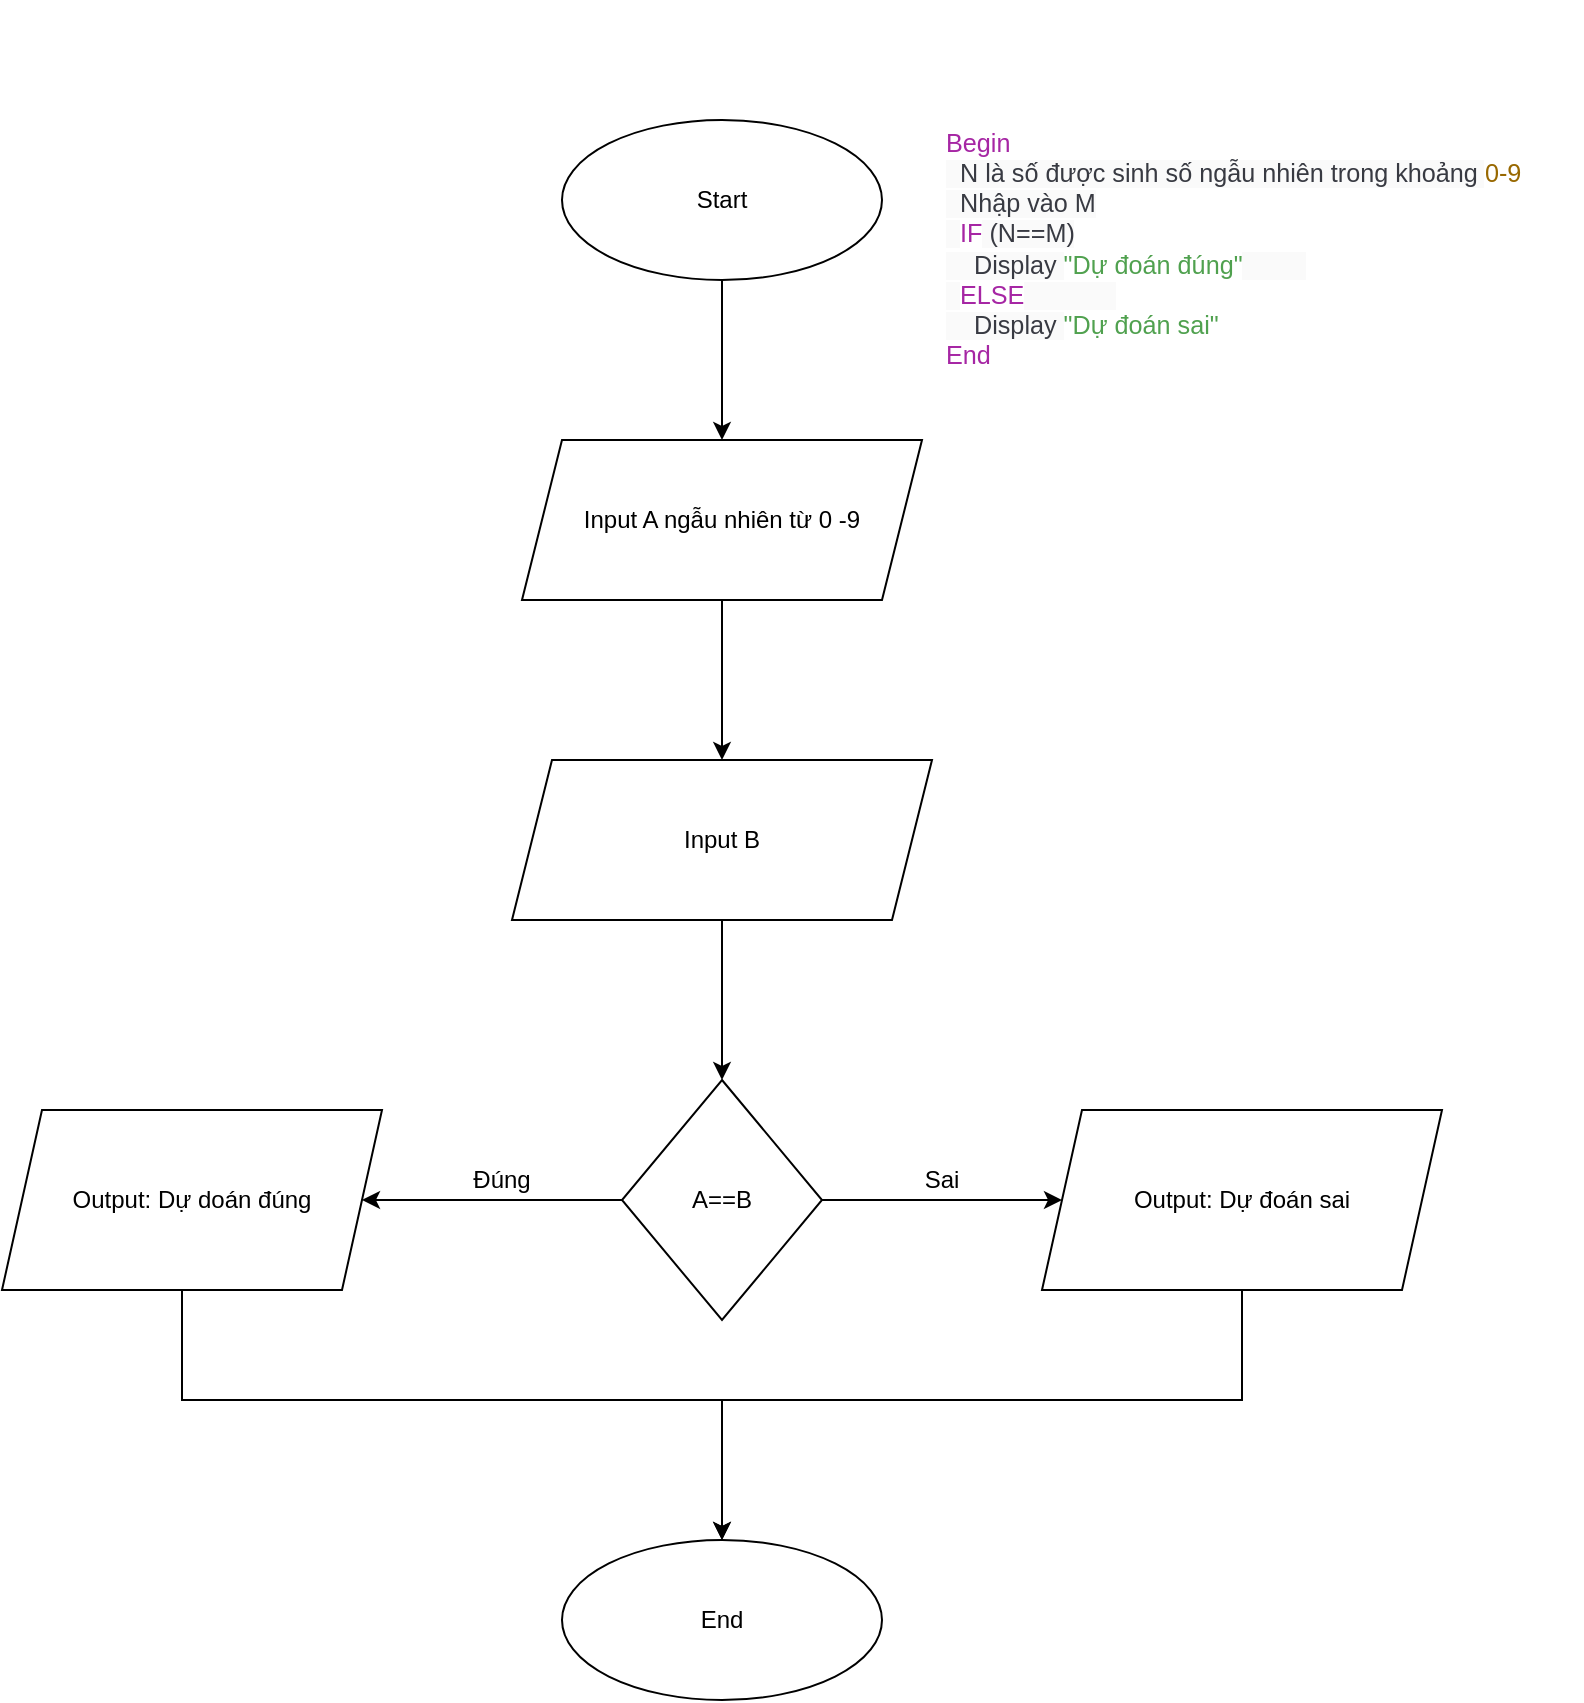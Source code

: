 <mxfile version="14.6.9" type="github">
  <diagram id="UwzIVc6JB4Aw03qsA5c4" name="Page-1">
    <mxGraphModel dx="1422" dy="828" grid="1" gridSize="10" guides="1" tooltips="1" connect="1" arrows="1" fold="1" page="1" pageScale="1" pageWidth="827" pageHeight="1169" math="0" shadow="0">
      <root>
        <mxCell id="0" />
        <mxCell id="1" parent="0" />
        <mxCell id="EmAdvTEpXKka15vgLHW7-1" value="Start" style="ellipse;whiteSpace=wrap;html=1;" vertex="1" parent="1">
          <mxGeometry x="320" y="80" width="160" height="80" as="geometry" />
        </mxCell>
        <mxCell id="EmAdvTEpXKka15vgLHW7-7" value="" style="edgeStyle=orthogonalEdgeStyle;rounded=0;orthogonalLoop=1;jettySize=auto;html=1;" edge="1" parent="1" source="EmAdvTEpXKka15vgLHW7-2" target="EmAdvTEpXKka15vgLHW7-4">
          <mxGeometry relative="1" as="geometry" />
        </mxCell>
        <mxCell id="EmAdvTEpXKka15vgLHW7-2" value="Input A ngẫu nhiên từ 0 -9" style="shape=parallelogram;perimeter=parallelogramPerimeter;whiteSpace=wrap;html=1;fixedSize=1;" vertex="1" parent="1">
          <mxGeometry x="300" y="240" width="200" height="80" as="geometry" />
        </mxCell>
        <mxCell id="EmAdvTEpXKka15vgLHW7-3" value="" style="endArrow=classic;html=1;exitX=0.5;exitY=1;exitDx=0;exitDy=0;" edge="1" parent="1" source="EmAdvTEpXKka15vgLHW7-1" target="EmAdvTEpXKka15vgLHW7-2">
          <mxGeometry width="50" height="50" relative="1" as="geometry">
            <mxPoint x="390" y="430" as="sourcePoint" />
            <mxPoint x="440" y="380" as="targetPoint" />
          </mxGeometry>
        </mxCell>
        <mxCell id="EmAdvTEpXKka15vgLHW7-9" value="" style="edgeStyle=orthogonalEdgeStyle;rounded=0;orthogonalLoop=1;jettySize=auto;html=1;" edge="1" parent="1" source="EmAdvTEpXKka15vgLHW7-4" target="EmAdvTEpXKka15vgLHW7-8">
          <mxGeometry relative="1" as="geometry" />
        </mxCell>
        <mxCell id="EmAdvTEpXKka15vgLHW7-4" value="Input B" style="shape=parallelogram;perimeter=parallelogramPerimeter;whiteSpace=wrap;html=1;fixedSize=1;" vertex="1" parent="1">
          <mxGeometry x="295" y="400" width="210" height="80" as="geometry" />
        </mxCell>
        <mxCell id="EmAdvTEpXKka15vgLHW7-11" value="" style="edgeStyle=orthogonalEdgeStyle;rounded=0;orthogonalLoop=1;jettySize=auto;html=1;" edge="1" parent="1" source="EmAdvTEpXKka15vgLHW7-8" target="EmAdvTEpXKka15vgLHW7-10">
          <mxGeometry relative="1" as="geometry" />
        </mxCell>
        <mxCell id="EmAdvTEpXKka15vgLHW7-14" value="" style="edgeStyle=orthogonalEdgeStyle;rounded=0;orthogonalLoop=1;jettySize=auto;html=1;" edge="1" parent="1" source="EmAdvTEpXKka15vgLHW7-8" target="EmAdvTEpXKka15vgLHW7-13">
          <mxGeometry relative="1" as="geometry" />
        </mxCell>
        <mxCell id="EmAdvTEpXKka15vgLHW7-8" value="A==B" style="rhombus;whiteSpace=wrap;html=1;" vertex="1" parent="1">
          <mxGeometry x="350" y="560" width="100" height="120" as="geometry" />
        </mxCell>
        <mxCell id="EmAdvTEpXKka15vgLHW7-18" value="" style="edgeStyle=orthogonalEdgeStyle;rounded=0;orthogonalLoop=1;jettySize=auto;html=1;" edge="1" parent="1" source="EmAdvTEpXKka15vgLHW7-10" target="EmAdvTEpXKka15vgLHW7-17">
          <mxGeometry relative="1" as="geometry">
            <Array as="points">
              <mxPoint x="130" y="720" />
              <mxPoint x="400" y="720" />
            </Array>
          </mxGeometry>
        </mxCell>
        <mxCell id="EmAdvTEpXKka15vgLHW7-10" value="Output: Dự doán đúng" style="shape=parallelogram;perimeter=parallelogramPerimeter;whiteSpace=wrap;html=1;fixedSize=1;" vertex="1" parent="1">
          <mxGeometry x="40" y="575" width="190" height="90" as="geometry" />
        </mxCell>
        <mxCell id="EmAdvTEpXKka15vgLHW7-12" value="Đúng" style="text;html=1;strokeColor=none;fillColor=none;align=center;verticalAlign=middle;whiteSpace=wrap;rounded=0;" vertex="1" parent="1">
          <mxGeometry x="270" y="600" width="40" height="20" as="geometry" />
        </mxCell>
        <mxCell id="EmAdvTEpXKka15vgLHW7-22" style="edgeStyle=orthogonalEdgeStyle;rounded=0;orthogonalLoop=1;jettySize=auto;html=1;" edge="1" parent="1" source="EmAdvTEpXKka15vgLHW7-13">
          <mxGeometry relative="1" as="geometry">
            <mxPoint x="400" y="790" as="targetPoint" />
            <Array as="points">
              <mxPoint x="660" y="720" />
              <mxPoint x="400" y="720" />
            </Array>
          </mxGeometry>
        </mxCell>
        <mxCell id="EmAdvTEpXKka15vgLHW7-13" value="Output: Dự đoán sai" style="shape=parallelogram;perimeter=parallelogramPerimeter;whiteSpace=wrap;html=1;fixedSize=1;" vertex="1" parent="1">
          <mxGeometry x="560" y="575" width="200" height="90" as="geometry" />
        </mxCell>
        <mxCell id="EmAdvTEpXKka15vgLHW7-15" value="Sai" style="text;html=1;strokeColor=none;fillColor=none;align=center;verticalAlign=middle;whiteSpace=wrap;rounded=0;" vertex="1" parent="1">
          <mxGeometry x="490" y="600" width="40" height="20" as="geometry" />
        </mxCell>
        <mxCell id="EmAdvTEpXKka15vgLHW7-17" value="End" style="ellipse;whiteSpace=wrap;html=1;" vertex="1" parent="1">
          <mxGeometry x="320" y="790" width="160" height="80" as="geometry" />
        </mxCell>
        <mxCell id="EmAdvTEpXKka15vgLHW7-23" value="&lt;span class=&quot;hljs-keyword&quot; style=&quot;box-sizing: border-box ; color: rgb(166 , 38 , 164) ; font-size: 12.6px&quot;&gt;Begin&lt;/span&gt;&lt;br style=&quot;box-sizing: border-box ; color: rgb(56 , 58 , 66) ; font-size: 12.6px&quot;&gt;&lt;span style=&quot;color: rgb(56 , 58 , 66) ; font-size: 12.6px ; background-color: rgb(250 , 250 , 250)&quot;&gt;&amp;nbsp; N là số được sinh số ngẫu nhiên trong khoảng &lt;/span&gt;&lt;span class=&quot;hljs-number&quot; style=&quot;box-sizing: border-box ; color: rgb(152 , 104 , 1) ; font-size: 12.6px&quot;&gt;0&lt;/span&gt;&lt;span class=&quot;hljs-number&quot; style=&quot;box-sizing: border-box ; color: rgb(152 , 104 , 1) ; font-size: 12.6px&quot;&gt;-9&lt;/span&gt;&lt;br style=&quot;box-sizing: border-box ; color: rgb(56 , 58 , 66) ; font-size: 12.6px&quot;&gt;&lt;span style=&quot;color: rgb(56 , 58 , 66) ; font-size: 12.6px ; background-color: rgb(250 , 250 , 250)&quot;&gt;&amp;nbsp; Nhập vào M&lt;/span&gt;&lt;br style=&quot;box-sizing: border-box ; color: rgb(56 , 58 , 66) ; font-size: 12.6px&quot;&gt;&lt;span style=&quot;color: rgb(56 , 58 , 66) ; font-size: 12.6px ; background-color: rgb(250 , 250 , 250)&quot;&gt;&amp;nbsp; &lt;/span&gt;&lt;span class=&quot;hljs-keyword&quot; style=&quot;box-sizing: border-box ; color: rgb(166 , 38 , 164) ; font-size: 12.6px&quot;&gt;IF&lt;/span&gt;&lt;span style=&quot;color: rgb(56 , 58 , 66) ; font-size: 12.6px ; background-color: rgb(250 , 250 , 250)&quot;&gt; (N==M)&lt;/span&gt;&lt;br style=&quot;box-sizing: border-box ; color: rgb(56 , 58 , 66) ; font-size: 12.6px&quot;&gt;&lt;span style=&quot;color: rgb(56 , 58 , 66) ; font-size: 12.6px ; background-color: rgb(250 , 250 , 250)&quot;&gt;&amp;nbsp;&amp;nbsp;&amp;nbsp; Display &lt;/span&gt;&lt;span class=&quot;hljs-string&quot; style=&quot;box-sizing: border-box ; color: rgb(80 , 161 , 79) ; font-size: 12.6px&quot;&gt;&quot;Dự đoán đúng&quot;&lt;/span&gt;&lt;span style=&quot;color: rgb(56 , 58 , 66) ; font-size: 12.6px ; background-color: rgb(250 , 250 , 250)&quot;&gt;&amp;nbsp;&amp;nbsp;&amp;nbsp;&amp;nbsp;&amp;nbsp;&amp;nbsp;&amp;nbsp; &amp;nbsp;&lt;/span&gt;&lt;br style=&quot;box-sizing: border-box ; color: rgb(56 , 58 , 66) ; font-size: 12.6px&quot;&gt;&lt;span style=&quot;color: rgb(56 , 58 , 66) ; font-size: 12.6px ; background-color: rgb(250 , 250 , 250)&quot;&gt;&amp;nbsp; &lt;/span&gt;&lt;span class=&quot;hljs-keyword&quot; style=&quot;box-sizing: border-box ; color: rgb(166 , 38 , 164) ; font-size: 12.6px&quot;&gt;ELSE&lt;/span&gt;&lt;span style=&quot;color: rgb(56 , 58 , 66) ; font-size: 12.6px ; background-color: rgb(250 , 250 , 250)&quot;&gt;&amp;nbsp;&amp;nbsp;&amp;nbsp;&amp;nbsp;&amp;nbsp;&amp;nbsp;&amp;nbsp;&amp;nbsp;&amp;nbsp;&amp;nbsp;&amp;nbsp; &amp;nbsp;&lt;/span&gt;&lt;br style=&quot;box-sizing: border-box ; color: rgb(56 , 58 , 66) ; font-size: 12.6px&quot;&gt;&lt;span style=&quot;color: rgb(56 , 58 , 66) ; font-size: 12.6px ; background-color: rgb(250 , 250 , 250)&quot;&gt;&amp;nbsp;&amp;nbsp;&amp;nbsp; Display &lt;/span&gt;&lt;span class=&quot;hljs-string&quot; style=&quot;box-sizing: border-box ; color: rgb(80 , 161 , 79) ; font-size: 12.6px&quot;&gt;&quot;Dự đoán sai&quot;&lt;/span&gt;&lt;span style=&quot;color: rgb(56 , 58 , 66) ; font-size: 12.6px ; background-color: rgb(250 , 250 , 250)&quot;&gt; &lt;/span&gt;&lt;br style=&quot;box-sizing: border-box ; color: rgb(56 , 58 , 66) ; font-size: 12.6px&quot;&gt;&lt;span class=&quot;hljs-keyword&quot; style=&quot;box-sizing: border-box ; color: rgb(166 , 38 , 164) ; font-size: 12.6px&quot;&gt;End&lt;/span&gt;" style="text;html=1;strokeColor=none;fillColor=none;align=left;verticalAlign=middle;whiteSpace=wrap;rounded=0;" vertex="1" parent="1">
          <mxGeometry x="510" y="20" width="320" height="250" as="geometry" />
        </mxCell>
      </root>
    </mxGraphModel>
  </diagram>
</mxfile>
